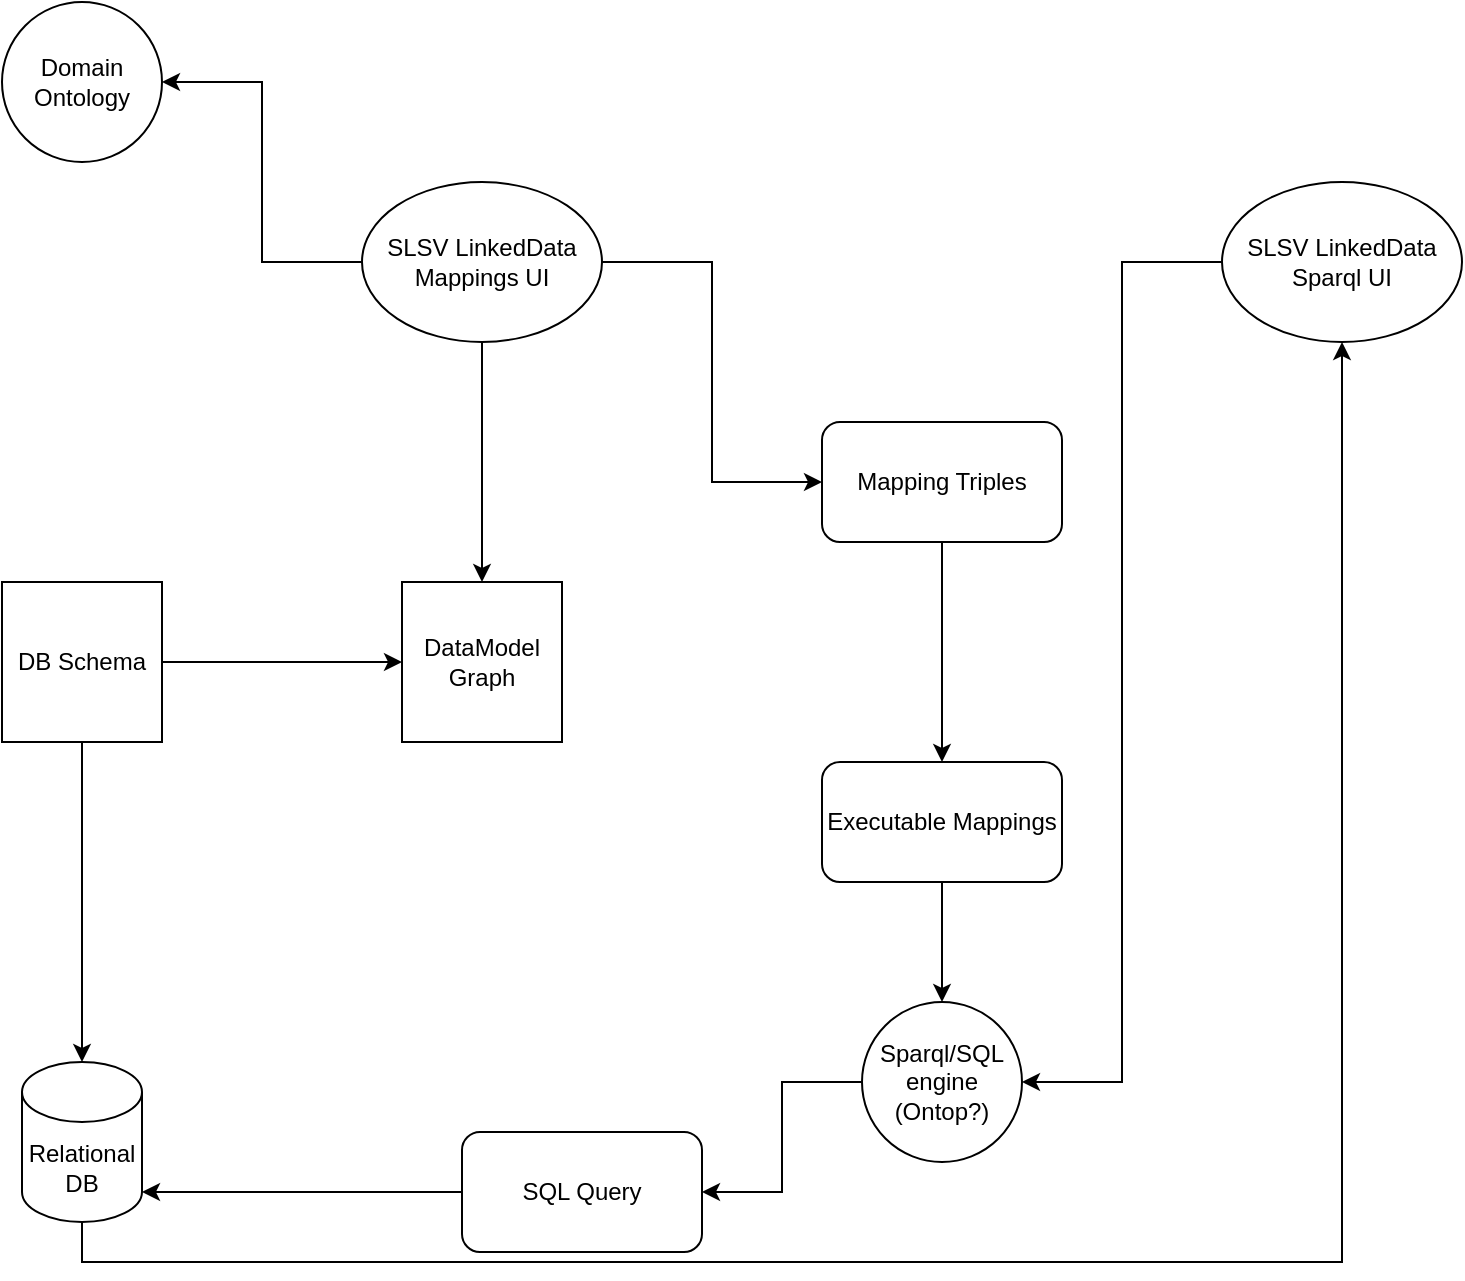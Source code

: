 <mxfile version="21.3.7" type="github">
  <diagram name="Página-1" id="XvS91QaNDRL9XMEobmnc">
    <mxGraphModel dx="1434" dy="774" grid="1" gridSize="10" guides="1" tooltips="1" connect="1" arrows="1" fold="1" page="1" pageScale="1" pageWidth="827" pageHeight="1169" math="0" shadow="0">
      <root>
        <mxCell id="0" />
        <mxCell id="1" parent="0" />
        <mxCell id="dnzm_Y2kzyYdDm8OLgll-22" style="edgeStyle=orthogonalEdgeStyle;rounded=0;orthogonalLoop=1;jettySize=auto;html=1;entryX=0.5;entryY=1;entryDx=0;entryDy=0;exitX=0.5;exitY=1;exitDx=0;exitDy=0;exitPerimeter=0;" parent="1" source="dnzm_Y2kzyYdDm8OLgll-1" target="dnzm_Y2kzyYdDm8OLgll-14" edge="1">
          <mxGeometry relative="1" as="geometry" />
        </mxCell>
        <mxCell id="dnzm_Y2kzyYdDm8OLgll-1" value="Relational&lt;br&gt;&lt;div&gt;DB&lt;br&gt;&lt;/div&gt;" style="shape=cylinder3;whiteSpace=wrap;html=1;boundedLbl=1;backgroundOutline=1;size=15;" parent="1" vertex="1">
          <mxGeometry x="70" y="650" width="60" height="80" as="geometry" />
        </mxCell>
        <mxCell id="dnzm_Y2kzyYdDm8OLgll-2" value="DB Schema" style="whiteSpace=wrap;html=1;aspect=fixed;" parent="1" vertex="1">
          <mxGeometry x="60" y="410" width="80" height="80" as="geometry" />
        </mxCell>
        <mxCell id="dnzm_Y2kzyYdDm8OLgll-3" value="" style="endArrow=classic;html=1;rounded=0;exitX=1;exitY=0.5;exitDx=0;exitDy=0;entryX=0;entryY=0.5;entryDx=0;entryDy=0;" parent="1" source="dnzm_Y2kzyYdDm8OLgll-2" target="dnzm_Y2kzyYdDm8OLgll-4" edge="1">
          <mxGeometry width="50" height="50" relative="1" as="geometry">
            <mxPoint x="350" y="570" as="sourcePoint" />
            <mxPoint x="310" y="450" as="targetPoint" />
          </mxGeometry>
        </mxCell>
        <mxCell id="dnzm_Y2kzyYdDm8OLgll-4" value="DataModel Graph" style="whiteSpace=wrap;html=1;aspect=fixed;" parent="1" vertex="1">
          <mxGeometry x="260" y="410" width="80" height="80" as="geometry" />
        </mxCell>
        <mxCell id="dnzm_Y2kzyYdDm8OLgll-5" value="" style="endArrow=classic;html=1;rounded=0;entryX=0.5;entryY=0;entryDx=0;entryDy=0;entryPerimeter=0;exitX=0.5;exitY=1;exitDx=0;exitDy=0;" parent="1" source="dnzm_Y2kzyYdDm8OLgll-2" target="dnzm_Y2kzyYdDm8OLgll-1" edge="1">
          <mxGeometry width="50" height="50" relative="1" as="geometry">
            <mxPoint x="250" y="420" as="sourcePoint" />
            <mxPoint x="400" y="490" as="targetPoint" />
          </mxGeometry>
        </mxCell>
        <mxCell id="dnzm_Y2kzyYdDm8OLgll-7" style="edgeStyle=orthogonalEdgeStyle;rounded=0;orthogonalLoop=1;jettySize=auto;html=1;entryX=0.5;entryY=0;entryDx=0;entryDy=0;" parent="1" source="dnzm_Y2kzyYdDm8OLgll-6" target="dnzm_Y2kzyYdDm8OLgll-4" edge="1">
          <mxGeometry relative="1" as="geometry" />
        </mxCell>
        <mxCell id="dnzm_Y2kzyYdDm8OLgll-9" style="edgeStyle=orthogonalEdgeStyle;rounded=0;orthogonalLoop=1;jettySize=auto;html=1;entryX=1;entryY=0.5;entryDx=0;entryDy=0;" parent="1" source="dnzm_Y2kzyYdDm8OLgll-6" target="dnzm_Y2kzyYdDm8OLgll-8" edge="1">
          <mxGeometry relative="1" as="geometry" />
        </mxCell>
        <mxCell id="dnzm_Y2kzyYdDm8OLgll-11" style="edgeStyle=orthogonalEdgeStyle;rounded=0;orthogonalLoop=1;jettySize=auto;html=1;entryX=0;entryY=0.5;entryDx=0;entryDy=0;" parent="1" source="dnzm_Y2kzyYdDm8OLgll-6" target="dnzm_Y2kzyYdDm8OLgll-10" edge="1">
          <mxGeometry relative="1" as="geometry" />
        </mxCell>
        <mxCell id="dnzm_Y2kzyYdDm8OLgll-6" value="SLSV LinkedData Mappings UI" style="ellipse;whiteSpace=wrap;html=1;" parent="1" vertex="1">
          <mxGeometry x="240" y="210" width="120" height="80" as="geometry" />
        </mxCell>
        <mxCell id="dnzm_Y2kzyYdDm8OLgll-8" value="Domain Ontology" style="ellipse;whiteSpace=wrap;html=1;aspect=fixed;" parent="1" vertex="1">
          <mxGeometry x="60" y="120" width="80" height="80" as="geometry" />
        </mxCell>
        <mxCell id="dnzm_Y2kzyYdDm8OLgll-13" style="edgeStyle=orthogonalEdgeStyle;rounded=0;orthogonalLoop=1;jettySize=auto;html=1;entryX=0.5;entryY=0;entryDx=0;entryDy=0;" parent="1" source="dnzm_Y2kzyYdDm8OLgll-10" target="dnzm_Y2kzyYdDm8OLgll-12" edge="1">
          <mxGeometry relative="1" as="geometry" />
        </mxCell>
        <mxCell id="dnzm_Y2kzyYdDm8OLgll-10" value="Mapping Triples" style="rounded=1;whiteSpace=wrap;html=1;" parent="1" vertex="1">
          <mxGeometry x="470" y="330" width="120" height="60" as="geometry" />
        </mxCell>
        <mxCell id="dnzm_Y2kzyYdDm8OLgll-19" style="edgeStyle=orthogonalEdgeStyle;rounded=0;orthogonalLoop=1;jettySize=auto;html=1;entryX=0.5;entryY=0;entryDx=0;entryDy=0;" parent="1" source="dnzm_Y2kzyYdDm8OLgll-12" target="dnzm_Y2kzyYdDm8OLgll-15" edge="1">
          <mxGeometry relative="1" as="geometry" />
        </mxCell>
        <mxCell id="dnzm_Y2kzyYdDm8OLgll-12" value="Executable Mappings" style="rounded=1;whiteSpace=wrap;html=1;" parent="1" vertex="1">
          <mxGeometry x="470" y="500" width="120" height="60" as="geometry" />
        </mxCell>
        <mxCell id="dnzm_Y2kzyYdDm8OLgll-21" style="edgeStyle=orthogonalEdgeStyle;rounded=0;orthogonalLoop=1;jettySize=auto;html=1;entryX=1;entryY=0.5;entryDx=0;entryDy=0;" parent="1" source="dnzm_Y2kzyYdDm8OLgll-14" target="dnzm_Y2kzyYdDm8OLgll-15" edge="1">
          <mxGeometry relative="1" as="geometry" />
        </mxCell>
        <mxCell id="dnzm_Y2kzyYdDm8OLgll-14" value="SLSV LinkedData Sparql UI" style="ellipse;whiteSpace=wrap;html=1;" parent="1" vertex="1">
          <mxGeometry x="670" y="210" width="120" height="80" as="geometry" />
        </mxCell>
        <mxCell id="dnzm_Y2kzyYdDm8OLgll-17" style="edgeStyle=orthogonalEdgeStyle;rounded=0;orthogonalLoop=1;jettySize=auto;html=1;entryX=1;entryY=0.5;entryDx=0;entryDy=0;" parent="1" source="dnzm_Y2kzyYdDm8OLgll-15" target="dnzm_Y2kzyYdDm8OLgll-16" edge="1">
          <mxGeometry relative="1" as="geometry" />
        </mxCell>
        <mxCell id="dnzm_Y2kzyYdDm8OLgll-15" value="Sparql/SQL engine (Ontop?)" style="ellipse;whiteSpace=wrap;html=1;aspect=fixed;" parent="1" vertex="1">
          <mxGeometry x="490" y="620" width="80" height="80" as="geometry" />
        </mxCell>
        <mxCell id="dnzm_Y2kzyYdDm8OLgll-18" style="edgeStyle=orthogonalEdgeStyle;rounded=0;orthogonalLoop=1;jettySize=auto;html=1;entryX=1;entryY=1;entryDx=0;entryDy=-15;entryPerimeter=0;" parent="1" source="dnzm_Y2kzyYdDm8OLgll-16" target="dnzm_Y2kzyYdDm8OLgll-1" edge="1">
          <mxGeometry relative="1" as="geometry" />
        </mxCell>
        <mxCell id="dnzm_Y2kzyYdDm8OLgll-16" value="SQL Query" style="rounded=1;whiteSpace=wrap;html=1;" parent="1" vertex="1">
          <mxGeometry x="290" y="685" width="120" height="60" as="geometry" />
        </mxCell>
      </root>
    </mxGraphModel>
  </diagram>
</mxfile>
